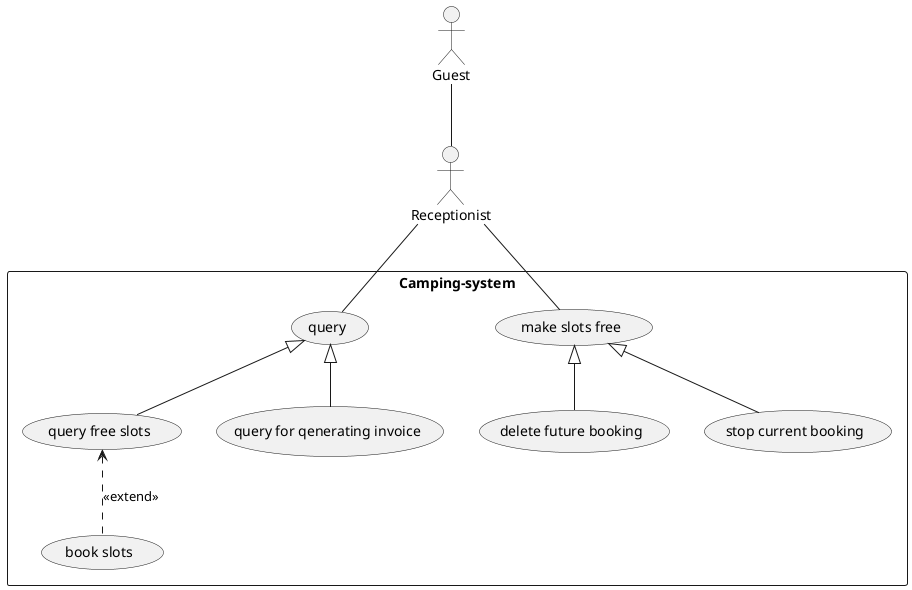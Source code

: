 @startuml
actor Receptionist
actor Guest

rectangle Camping-system {
Guest -- Receptionist

Receptionist -- (query)
(query) <|-- (query free slots) 
(query) <|-- (query for qenerating invoice)

(query free slots) <.. (book slots) : <<extend>>


Receptionist -- (make slots free)
(make slots free) <|-- (delete future booking)
(make slots free) <|-- (stop current booking)

}
@enduml